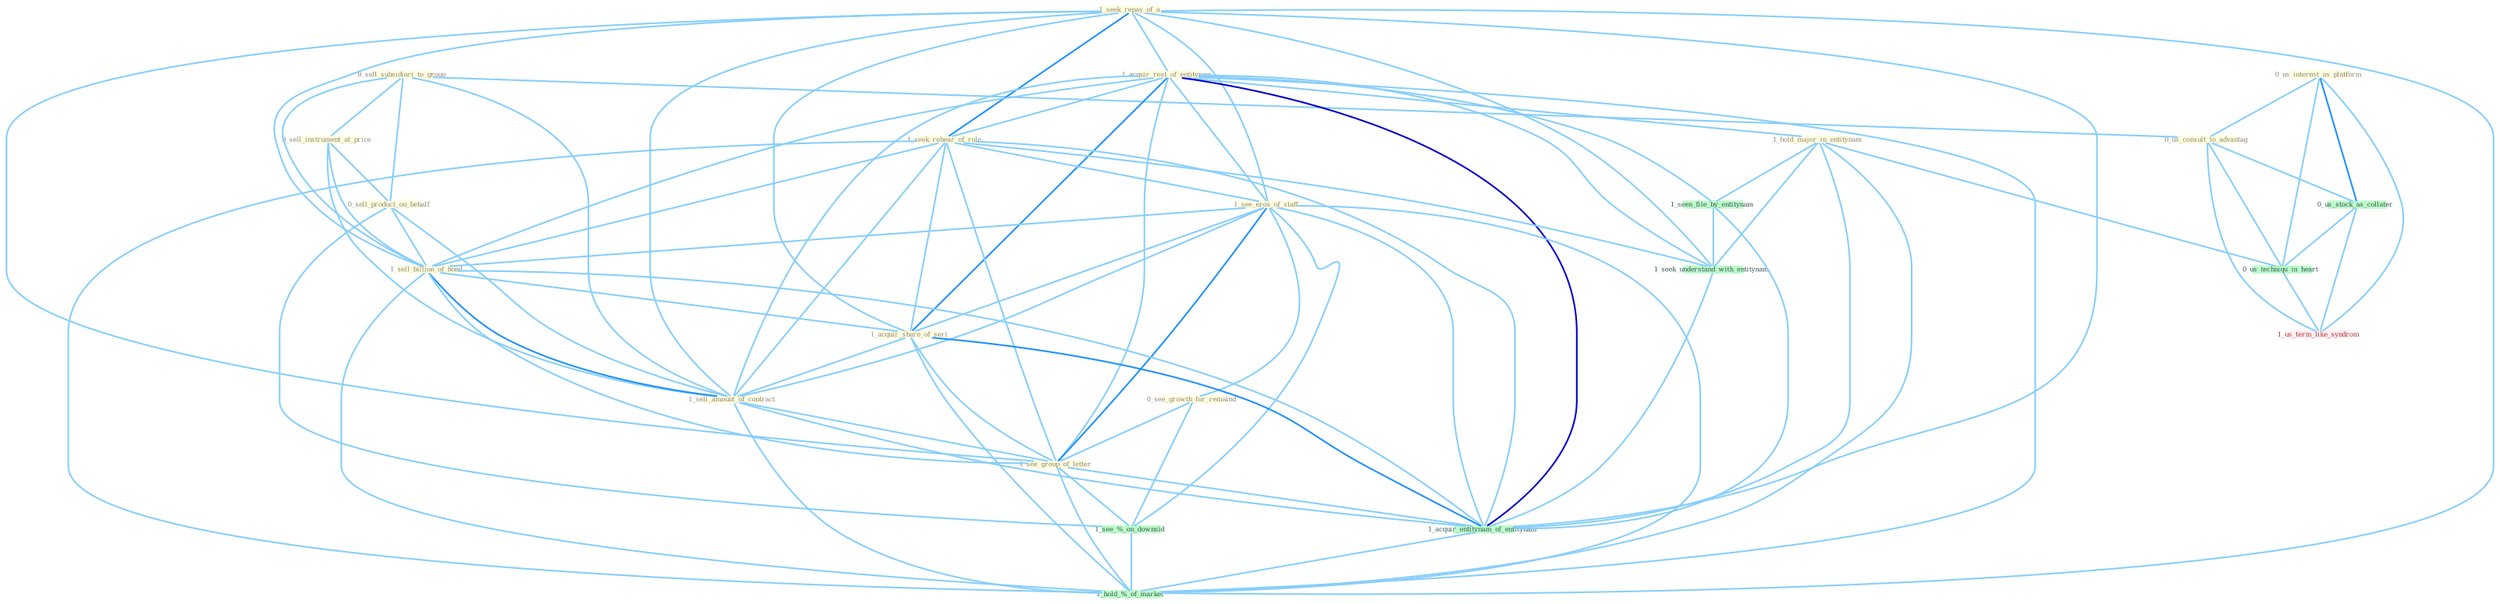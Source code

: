 Graph G{ 
    node
    [shape=polygon,style=filled,width=.5,height=.06,color="#BDFCC9",fixedsize=true,fontsize=4,
    fontcolor="#2f4f4f"];
    {node
    [color="#ffffe0", fontcolor="#8b7d6b"] "0_sell_subsidiari_to_group " "0_us_interest_as_platform " "1_seek_repay_of_a " "0_sell_instrument_at_price " "1_acquir_rest_of_entitynam " "1_seek_rehear_of_rule " "0_sell_product_on_behalf " "1_see_eros_of_staff " "1_sell_billion_of_bond " "0_see_growth_for_remaind " "1_hold_major_in_entitynam " "1_acquir_share_of_seri " "1_sell_amount_of_contract " "1_see_group_of_letter " "0_us_consult_to_advantag "}
{node [color="#fff0f5", fontcolor="#b22222"] "1_us_term_like_syndrom "}
edge [color="#B0E2FF"];

	"0_sell_subsidiari_to_group " -- "0_sell_instrument_at_price " [w="1", color="#87cefa" ];
	"0_sell_subsidiari_to_group " -- "0_sell_product_on_behalf " [w="1", color="#87cefa" ];
	"0_sell_subsidiari_to_group " -- "1_sell_billion_of_bond " [w="1", color="#87cefa" ];
	"0_sell_subsidiari_to_group " -- "1_sell_amount_of_contract " [w="1", color="#87cefa" ];
	"0_sell_subsidiari_to_group " -- "0_us_consult_to_advantag " [w="1", color="#87cefa" ];
	"0_us_interest_as_platform " -- "0_us_consult_to_advantag " [w="1", color="#87cefa" ];
	"0_us_interest_as_platform " -- "0_us_stock_as_collater " [w="2", color="#1e90ff" , len=0.8];
	"0_us_interest_as_platform " -- "0_us_techniqu_in_heart " [w="1", color="#87cefa" ];
	"0_us_interest_as_platform " -- "1_us_term_like_syndrom " [w="1", color="#87cefa" ];
	"1_seek_repay_of_a " -- "1_acquir_rest_of_entitynam " [w="1", color="#87cefa" ];
	"1_seek_repay_of_a " -- "1_seek_rehear_of_rule " [w="2", color="#1e90ff" , len=0.8];
	"1_seek_repay_of_a " -- "1_see_eros_of_staff " [w="1", color="#87cefa" ];
	"1_seek_repay_of_a " -- "1_sell_billion_of_bond " [w="1", color="#87cefa" ];
	"1_seek_repay_of_a " -- "1_acquir_share_of_seri " [w="1", color="#87cefa" ];
	"1_seek_repay_of_a " -- "1_sell_amount_of_contract " [w="1", color="#87cefa" ];
	"1_seek_repay_of_a " -- "1_see_group_of_letter " [w="1", color="#87cefa" ];
	"1_seek_repay_of_a " -- "1_seek_understand_with_entitynam " [w="1", color="#87cefa" ];
	"1_seek_repay_of_a " -- "1_acquir_entitynam_of_entitynam " [w="1", color="#87cefa" ];
	"1_seek_repay_of_a " -- "1_hold_%_of_market " [w="1", color="#87cefa" ];
	"0_sell_instrument_at_price " -- "0_sell_product_on_behalf " [w="1", color="#87cefa" ];
	"0_sell_instrument_at_price " -- "1_sell_billion_of_bond " [w="1", color="#87cefa" ];
	"0_sell_instrument_at_price " -- "1_sell_amount_of_contract " [w="1", color="#87cefa" ];
	"1_acquir_rest_of_entitynam " -- "1_seek_rehear_of_rule " [w="1", color="#87cefa" ];
	"1_acquir_rest_of_entitynam " -- "1_see_eros_of_staff " [w="1", color="#87cefa" ];
	"1_acquir_rest_of_entitynam " -- "1_sell_billion_of_bond " [w="1", color="#87cefa" ];
	"1_acquir_rest_of_entitynam " -- "1_hold_major_in_entitynam " [w="1", color="#87cefa" ];
	"1_acquir_rest_of_entitynam " -- "1_acquir_share_of_seri " [w="2", color="#1e90ff" , len=0.8];
	"1_acquir_rest_of_entitynam " -- "1_sell_amount_of_contract " [w="1", color="#87cefa" ];
	"1_acquir_rest_of_entitynam " -- "1_see_group_of_letter " [w="1", color="#87cefa" ];
	"1_acquir_rest_of_entitynam " -- "1_seen_file_by_entitynam " [w="1", color="#87cefa" ];
	"1_acquir_rest_of_entitynam " -- "1_seek_understand_with_entitynam " [w="1", color="#87cefa" ];
	"1_acquir_rest_of_entitynam " -- "1_acquir_entitynam_of_entitynam " [w="3", color="#0000cd" , len=0.6];
	"1_acquir_rest_of_entitynam " -- "1_hold_%_of_market " [w="1", color="#87cefa" ];
	"1_seek_rehear_of_rule " -- "1_see_eros_of_staff " [w="1", color="#87cefa" ];
	"1_seek_rehear_of_rule " -- "1_sell_billion_of_bond " [w="1", color="#87cefa" ];
	"1_seek_rehear_of_rule " -- "1_acquir_share_of_seri " [w="1", color="#87cefa" ];
	"1_seek_rehear_of_rule " -- "1_sell_amount_of_contract " [w="1", color="#87cefa" ];
	"1_seek_rehear_of_rule " -- "1_see_group_of_letter " [w="1", color="#87cefa" ];
	"1_seek_rehear_of_rule " -- "1_seek_understand_with_entitynam " [w="1", color="#87cefa" ];
	"1_seek_rehear_of_rule " -- "1_acquir_entitynam_of_entitynam " [w="1", color="#87cefa" ];
	"1_seek_rehear_of_rule " -- "1_hold_%_of_market " [w="1", color="#87cefa" ];
	"0_sell_product_on_behalf " -- "1_sell_billion_of_bond " [w="1", color="#87cefa" ];
	"0_sell_product_on_behalf " -- "1_sell_amount_of_contract " [w="1", color="#87cefa" ];
	"0_sell_product_on_behalf " -- "1_see_%_on_downsid " [w="1", color="#87cefa" ];
	"1_see_eros_of_staff " -- "1_sell_billion_of_bond " [w="1", color="#87cefa" ];
	"1_see_eros_of_staff " -- "0_see_growth_for_remaind " [w="1", color="#87cefa" ];
	"1_see_eros_of_staff " -- "1_acquir_share_of_seri " [w="1", color="#87cefa" ];
	"1_see_eros_of_staff " -- "1_sell_amount_of_contract " [w="1", color="#87cefa" ];
	"1_see_eros_of_staff " -- "1_see_group_of_letter " [w="2", color="#1e90ff" , len=0.8];
	"1_see_eros_of_staff " -- "1_acquir_entitynam_of_entitynam " [w="1", color="#87cefa" ];
	"1_see_eros_of_staff " -- "1_see_%_on_downsid " [w="1", color="#87cefa" ];
	"1_see_eros_of_staff " -- "1_hold_%_of_market " [w="1", color="#87cefa" ];
	"1_sell_billion_of_bond " -- "1_acquir_share_of_seri " [w="1", color="#87cefa" ];
	"1_sell_billion_of_bond " -- "1_sell_amount_of_contract " [w="2", color="#1e90ff" , len=0.8];
	"1_sell_billion_of_bond " -- "1_see_group_of_letter " [w="1", color="#87cefa" ];
	"1_sell_billion_of_bond " -- "1_acquir_entitynam_of_entitynam " [w="1", color="#87cefa" ];
	"1_sell_billion_of_bond " -- "1_hold_%_of_market " [w="1", color="#87cefa" ];
	"0_see_growth_for_remaind " -- "1_see_group_of_letter " [w="1", color="#87cefa" ];
	"0_see_growth_for_remaind " -- "1_see_%_on_downsid " [w="1", color="#87cefa" ];
	"1_hold_major_in_entitynam " -- "1_seen_file_by_entitynam " [w="1", color="#87cefa" ];
	"1_hold_major_in_entitynam " -- "1_seek_understand_with_entitynam " [w="1", color="#87cefa" ];
	"1_hold_major_in_entitynam " -- "1_acquir_entitynam_of_entitynam " [w="1", color="#87cefa" ];
	"1_hold_major_in_entitynam " -- "0_us_techniqu_in_heart " [w="1", color="#87cefa" ];
	"1_hold_major_in_entitynam " -- "1_hold_%_of_market " [w="1", color="#87cefa" ];
	"1_acquir_share_of_seri " -- "1_sell_amount_of_contract " [w="1", color="#87cefa" ];
	"1_acquir_share_of_seri " -- "1_see_group_of_letter " [w="1", color="#87cefa" ];
	"1_acquir_share_of_seri " -- "1_acquir_entitynam_of_entitynam " [w="2", color="#1e90ff" , len=0.8];
	"1_acquir_share_of_seri " -- "1_hold_%_of_market " [w="1", color="#87cefa" ];
	"1_sell_amount_of_contract " -- "1_see_group_of_letter " [w="1", color="#87cefa" ];
	"1_sell_amount_of_contract " -- "1_acquir_entitynam_of_entitynam " [w="1", color="#87cefa" ];
	"1_sell_amount_of_contract " -- "1_hold_%_of_market " [w="1", color="#87cefa" ];
	"1_see_group_of_letter " -- "1_acquir_entitynam_of_entitynam " [w="1", color="#87cefa" ];
	"1_see_group_of_letter " -- "1_see_%_on_downsid " [w="1", color="#87cefa" ];
	"1_see_group_of_letter " -- "1_hold_%_of_market " [w="1", color="#87cefa" ];
	"0_us_consult_to_advantag " -- "0_us_stock_as_collater " [w="1", color="#87cefa" ];
	"0_us_consult_to_advantag " -- "0_us_techniqu_in_heart " [w="1", color="#87cefa" ];
	"0_us_consult_to_advantag " -- "1_us_term_like_syndrom " [w="1", color="#87cefa" ];
	"1_seen_file_by_entitynam " -- "1_seek_understand_with_entitynam " [w="1", color="#87cefa" ];
	"1_seen_file_by_entitynam " -- "1_acquir_entitynam_of_entitynam " [w="1", color="#87cefa" ];
	"0_us_stock_as_collater " -- "0_us_techniqu_in_heart " [w="1", color="#87cefa" ];
	"0_us_stock_as_collater " -- "1_us_term_like_syndrom " [w="1", color="#87cefa" ];
	"1_seek_understand_with_entitynam " -- "1_acquir_entitynam_of_entitynam " [w="1", color="#87cefa" ];
	"1_acquir_entitynam_of_entitynam " -- "1_hold_%_of_market " [w="1", color="#87cefa" ];
	"0_us_techniqu_in_heart " -- "1_us_term_like_syndrom " [w="1", color="#87cefa" ];
	"1_see_%_on_downsid " -- "1_hold_%_of_market " [w="1", color="#87cefa" ];
}